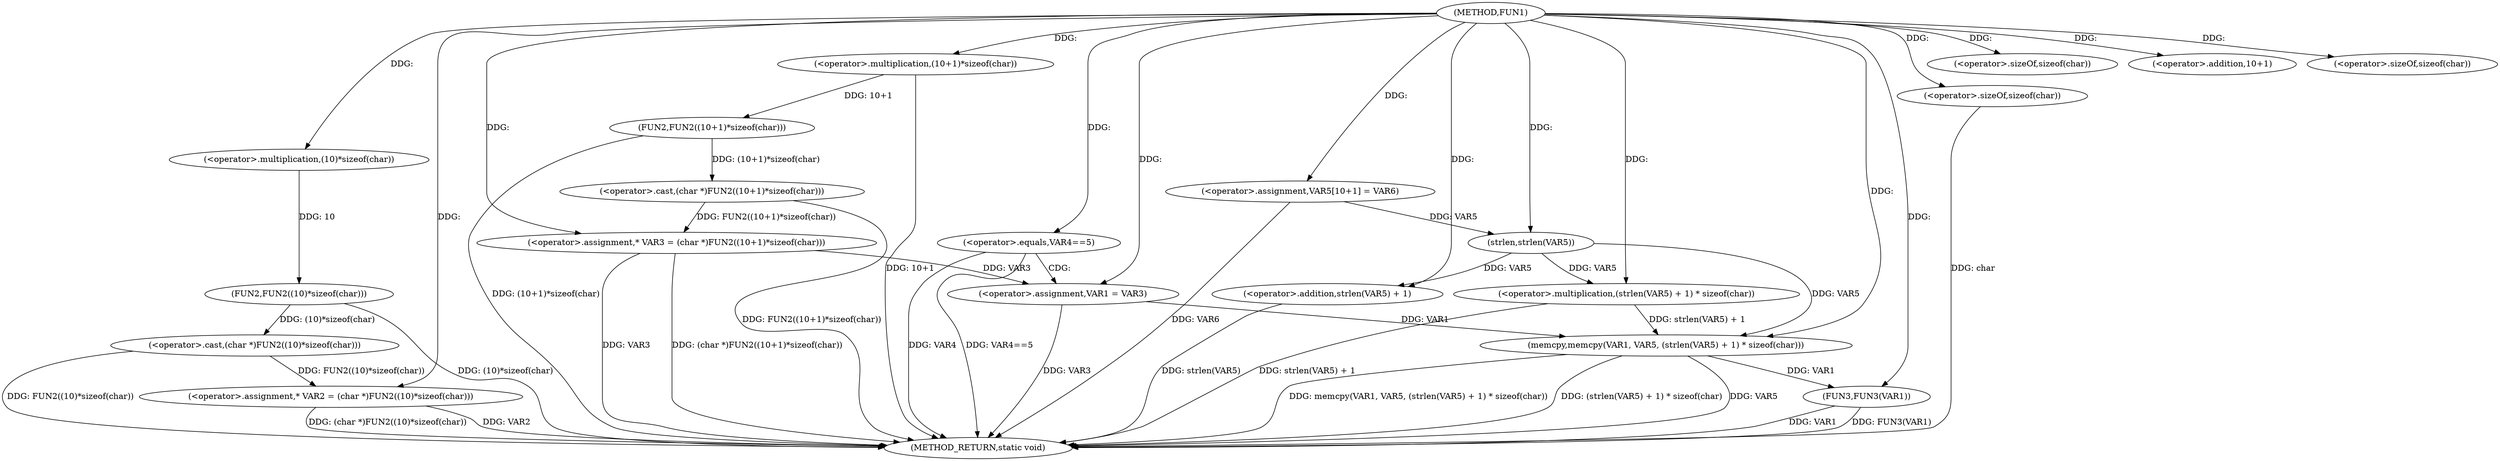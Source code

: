 digraph FUN1 {  
"1000100" [label = "(METHOD,FUN1)" ]
"1000150" [label = "(METHOD_RETURN,static void)" ]
"1000104" [label = "(<operator>.assignment,* VAR2 = (char *)FUN2((10)*sizeof(char)))" ]
"1000106" [label = "(<operator>.cast,(char *)FUN2((10)*sizeof(char)))" ]
"1000108" [label = "(FUN2,FUN2((10)*sizeof(char)))" ]
"1000109" [label = "(<operator>.multiplication,(10)*sizeof(char))" ]
"1000111" [label = "(<operator>.sizeOf,sizeof(char))" ]
"1000114" [label = "(<operator>.assignment,* VAR3 = (char *)FUN2((10+1)*sizeof(char)))" ]
"1000116" [label = "(<operator>.cast,(char *)FUN2((10+1)*sizeof(char)))" ]
"1000118" [label = "(FUN2,FUN2((10+1)*sizeof(char)))" ]
"1000119" [label = "(<operator>.multiplication,(10+1)*sizeof(char))" ]
"1000120" [label = "(<operator>.addition,10+1)" ]
"1000123" [label = "(<operator>.sizeOf,sizeof(char))" ]
"1000126" [label = "(<operator>.equals,VAR4==5)" ]
"1000130" [label = "(<operator>.assignment,VAR1 = VAR3)" ]
"1000135" [label = "(<operator>.assignment,VAR5[10+1] = VAR6)" ]
"1000138" [label = "(memcpy,memcpy(VAR1, VAR5, (strlen(VAR5) + 1) * sizeof(char)))" ]
"1000141" [label = "(<operator>.multiplication,(strlen(VAR5) + 1) * sizeof(char))" ]
"1000142" [label = "(<operator>.addition,strlen(VAR5) + 1)" ]
"1000143" [label = "(strlen,strlen(VAR5))" ]
"1000146" [label = "(<operator>.sizeOf,sizeof(char))" ]
"1000148" [label = "(FUN3,FUN3(VAR1))" ]
  "1000141" -> "1000150"  [ label = "DDG: strlen(VAR5) + 1"] 
  "1000106" -> "1000150"  [ label = "DDG: FUN2((10)*sizeof(char))"] 
  "1000104" -> "1000150"  [ label = "DDG: VAR2"] 
  "1000138" -> "1000150"  [ label = "DDG: VAR5"] 
  "1000114" -> "1000150"  [ label = "DDG: VAR3"] 
  "1000126" -> "1000150"  [ label = "DDG: VAR4"] 
  "1000116" -> "1000150"  [ label = "DDG: FUN2((10+1)*sizeof(char))"] 
  "1000142" -> "1000150"  [ label = "DDG: strlen(VAR5)"] 
  "1000138" -> "1000150"  [ label = "DDG: memcpy(VAR1, VAR5, (strlen(VAR5) + 1) * sizeof(char))"] 
  "1000118" -> "1000150"  [ label = "DDG: (10+1)*sizeof(char)"] 
  "1000126" -> "1000150"  [ label = "DDG: VAR4==5"] 
  "1000130" -> "1000150"  [ label = "DDG: VAR3"] 
  "1000138" -> "1000150"  [ label = "DDG: (strlen(VAR5) + 1) * sizeof(char)"] 
  "1000148" -> "1000150"  [ label = "DDG: VAR1"] 
  "1000148" -> "1000150"  [ label = "DDG: FUN3(VAR1)"] 
  "1000119" -> "1000150"  [ label = "DDG: 10+1"] 
  "1000146" -> "1000150"  [ label = "DDG: char"] 
  "1000114" -> "1000150"  [ label = "DDG: (char *)FUN2((10+1)*sizeof(char))"] 
  "1000135" -> "1000150"  [ label = "DDG: VAR6"] 
  "1000104" -> "1000150"  [ label = "DDG: (char *)FUN2((10)*sizeof(char))"] 
  "1000108" -> "1000150"  [ label = "DDG: (10)*sizeof(char)"] 
  "1000106" -> "1000104"  [ label = "DDG: FUN2((10)*sizeof(char))"] 
  "1000100" -> "1000104"  [ label = "DDG: "] 
  "1000108" -> "1000106"  [ label = "DDG: (10)*sizeof(char)"] 
  "1000109" -> "1000108"  [ label = "DDG: 10"] 
  "1000100" -> "1000109"  [ label = "DDG: "] 
  "1000100" -> "1000111"  [ label = "DDG: "] 
  "1000116" -> "1000114"  [ label = "DDG: FUN2((10+1)*sizeof(char))"] 
  "1000100" -> "1000114"  [ label = "DDG: "] 
  "1000118" -> "1000116"  [ label = "DDG: (10+1)*sizeof(char)"] 
  "1000119" -> "1000118"  [ label = "DDG: 10+1"] 
  "1000100" -> "1000119"  [ label = "DDG: "] 
  "1000100" -> "1000120"  [ label = "DDG: "] 
  "1000100" -> "1000123"  [ label = "DDG: "] 
  "1000100" -> "1000126"  [ label = "DDG: "] 
  "1000114" -> "1000130"  [ label = "DDG: VAR3"] 
  "1000100" -> "1000130"  [ label = "DDG: "] 
  "1000100" -> "1000135"  [ label = "DDG: "] 
  "1000130" -> "1000138"  [ label = "DDG: VAR1"] 
  "1000100" -> "1000138"  [ label = "DDG: "] 
  "1000143" -> "1000138"  [ label = "DDG: VAR5"] 
  "1000141" -> "1000138"  [ label = "DDG: strlen(VAR5) + 1"] 
  "1000143" -> "1000141"  [ label = "DDG: VAR5"] 
  "1000100" -> "1000141"  [ label = "DDG: "] 
  "1000143" -> "1000142"  [ label = "DDG: VAR5"] 
  "1000135" -> "1000143"  [ label = "DDG: VAR5"] 
  "1000100" -> "1000143"  [ label = "DDG: "] 
  "1000100" -> "1000142"  [ label = "DDG: "] 
  "1000100" -> "1000146"  [ label = "DDG: "] 
  "1000138" -> "1000148"  [ label = "DDG: VAR1"] 
  "1000100" -> "1000148"  [ label = "DDG: "] 
  "1000126" -> "1000130"  [ label = "CDG: "] 
}
